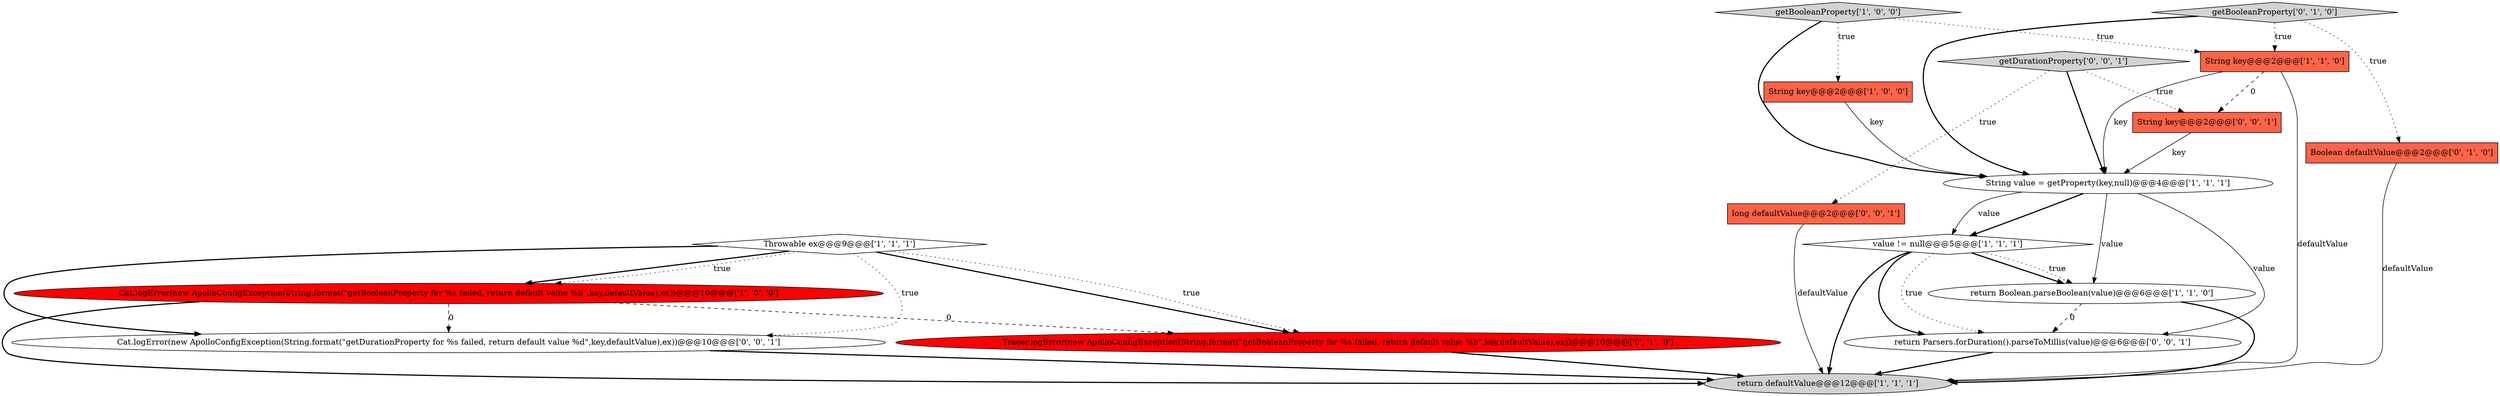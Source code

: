 digraph {
7 [style = filled, label = "Throwable ex@@@9@@@['1', '1', '1']", fillcolor = white, shape = diamond image = "AAA0AAABBB1BBB"];
8 [style = filled, label = "Cat.logError(new ApolloConfigException(String.format(\"getBooleanProperty for %s failed, return default value %b\",key,defaultValue),ex))@@@10@@@['1', '0', '0']", fillcolor = red, shape = ellipse image = "AAA1AAABBB1BBB"];
12 [style = filled, label = "long defaultValue@@@2@@@['0', '0', '1']", fillcolor = tomato, shape = box image = "AAA0AAABBB3BBB"];
0 [style = filled, label = "return defaultValue@@@12@@@['1', '1', '1']", fillcolor = lightgray, shape = ellipse image = "AAA0AAABBB1BBB"];
14 [style = filled, label = "getDurationProperty['0', '0', '1']", fillcolor = lightgray, shape = diamond image = "AAA0AAABBB3BBB"];
13 [style = filled, label = "return Parsers.forDuration().parseToMillis(value)@@@6@@@['0', '0', '1']", fillcolor = white, shape = ellipse image = "AAA0AAABBB3BBB"];
3 [style = filled, label = "value != null@@@5@@@['1', '1', '1']", fillcolor = white, shape = diamond image = "AAA0AAABBB1BBB"];
16 [style = filled, label = "String key@@@2@@@['0', '0', '1']", fillcolor = tomato, shape = box image = "AAA0AAABBB3BBB"];
2 [style = filled, label = "String key@@@2@@@['1', '0', '0']", fillcolor = tomato, shape = box image = "AAA0AAABBB1BBB"];
15 [style = filled, label = "Cat.logError(new ApolloConfigException(String.format(\"getDurationProperty for %s failed, return default value %d\",key,defaultValue),ex))@@@10@@@['0', '0', '1']", fillcolor = white, shape = ellipse image = "AAA0AAABBB3BBB"];
6 [style = filled, label = "String key@@@2@@@['1', '1', '0']", fillcolor = tomato, shape = box image = "AAA0AAABBB1BBB"];
1 [style = filled, label = "String value = getProperty(key,null)@@@4@@@['1', '1', '1']", fillcolor = white, shape = ellipse image = "AAA0AAABBB1BBB"];
5 [style = filled, label = "return Boolean.parseBoolean(value)@@@6@@@['1', '1', '0']", fillcolor = white, shape = ellipse image = "AAA0AAABBB1BBB"];
4 [style = filled, label = "getBooleanProperty['1', '0', '0']", fillcolor = lightgray, shape = diamond image = "AAA0AAABBB1BBB"];
9 [style = filled, label = "Boolean defaultValue@@@2@@@['0', '1', '0']", fillcolor = tomato, shape = box image = "AAA0AAABBB2BBB"];
10 [style = filled, label = "getBooleanProperty['0', '1', '0']", fillcolor = lightgray, shape = diamond image = "AAA0AAABBB2BBB"];
11 [style = filled, label = "Tracer.logError(new ApolloConfigException(String.format(\"getBooleanProperty for %s failed, return default value %b\",key,defaultValue),ex))@@@10@@@['0', '1', '0']", fillcolor = red, shape = ellipse image = "AAA1AAABBB2BBB"];
4->6 [style = dotted, label="true"];
5->13 [style = dashed, label="0"];
1->13 [style = solid, label="value"];
10->6 [style = dotted, label="true"];
7->11 [style = bold, label=""];
14->12 [style = dotted, label="true"];
9->0 [style = solid, label="defaultValue"];
8->15 [style = dashed, label="0"];
2->1 [style = solid, label="key"];
1->3 [style = bold, label=""];
7->8 [style = bold, label=""];
10->9 [style = dotted, label="true"];
6->0 [style = solid, label="defaultValue"];
7->15 [style = dotted, label="true"];
3->0 [style = bold, label=""];
14->1 [style = bold, label=""];
8->0 [style = bold, label=""];
14->16 [style = dotted, label="true"];
3->5 [style = bold, label=""];
11->0 [style = bold, label=""];
3->5 [style = dotted, label="true"];
1->5 [style = solid, label="value"];
16->1 [style = solid, label="key"];
6->16 [style = dashed, label="0"];
7->11 [style = dotted, label="true"];
5->0 [style = bold, label=""];
15->0 [style = bold, label=""];
1->3 [style = solid, label="value"];
3->13 [style = bold, label=""];
6->1 [style = solid, label="key"];
12->0 [style = solid, label="defaultValue"];
7->15 [style = bold, label=""];
4->1 [style = bold, label=""];
8->11 [style = dashed, label="0"];
10->1 [style = bold, label=""];
7->8 [style = dotted, label="true"];
4->2 [style = dotted, label="true"];
3->13 [style = dotted, label="true"];
13->0 [style = bold, label=""];
}

